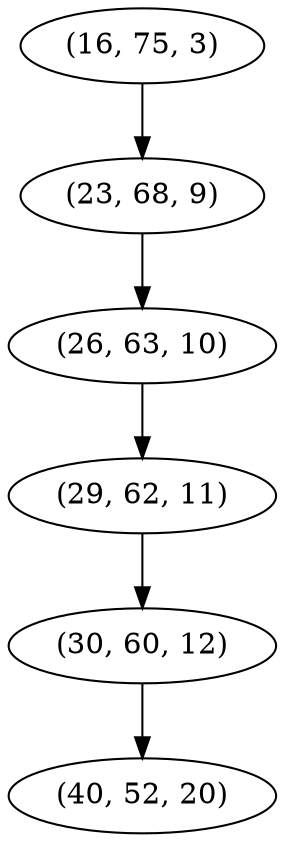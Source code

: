 digraph tree {
    "(16, 75, 3)";
    "(23, 68, 9)";
    "(26, 63, 10)";
    "(29, 62, 11)";
    "(30, 60, 12)";
    "(40, 52, 20)";
    "(16, 75, 3)" -> "(23, 68, 9)";
    "(23, 68, 9)" -> "(26, 63, 10)";
    "(26, 63, 10)" -> "(29, 62, 11)";
    "(29, 62, 11)" -> "(30, 60, 12)";
    "(30, 60, 12)" -> "(40, 52, 20)";
}
